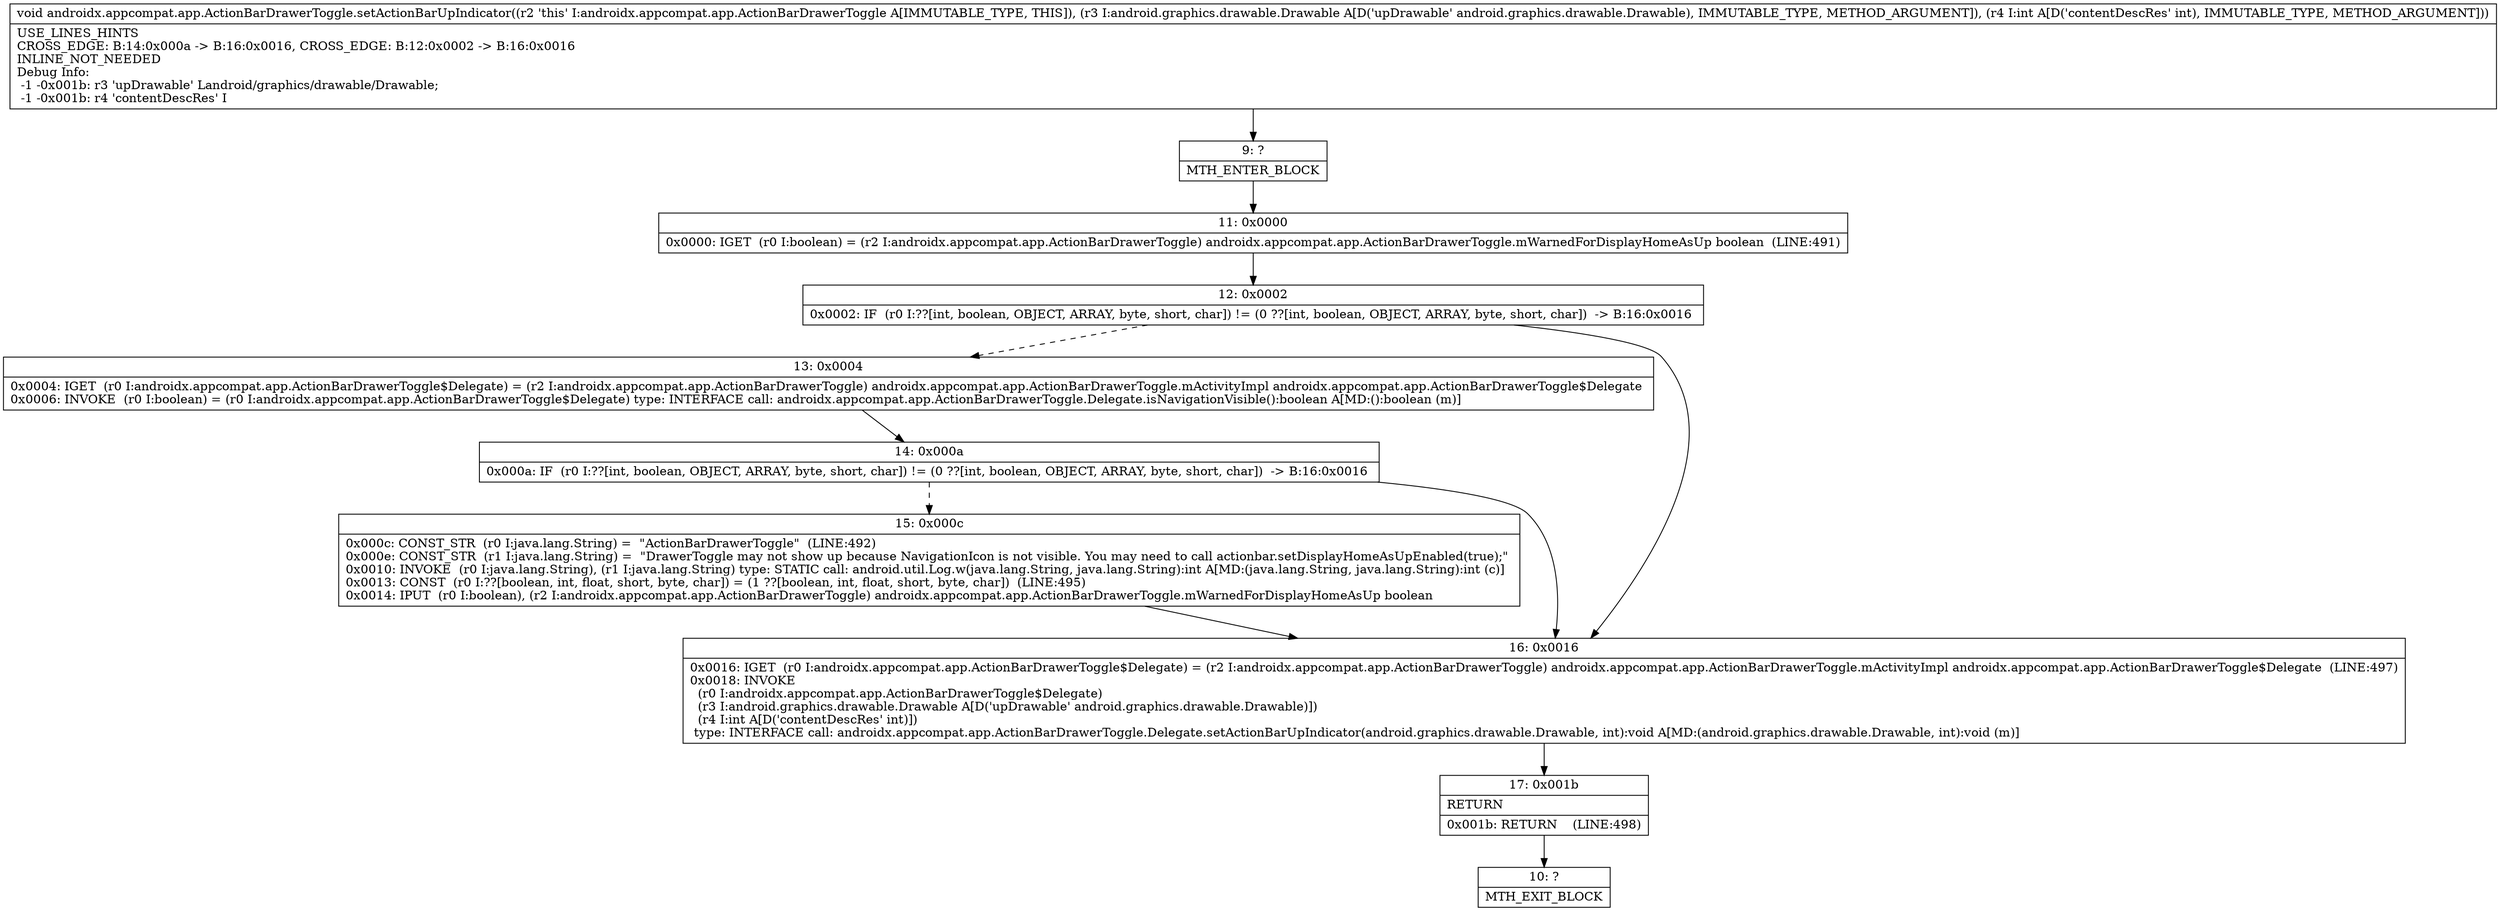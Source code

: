 digraph "CFG forandroidx.appcompat.app.ActionBarDrawerToggle.setActionBarUpIndicator(Landroid\/graphics\/drawable\/Drawable;I)V" {
Node_9 [shape=record,label="{9\:\ ?|MTH_ENTER_BLOCK\l}"];
Node_11 [shape=record,label="{11\:\ 0x0000|0x0000: IGET  (r0 I:boolean) = (r2 I:androidx.appcompat.app.ActionBarDrawerToggle) androidx.appcompat.app.ActionBarDrawerToggle.mWarnedForDisplayHomeAsUp boolean  (LINE:491)\l}"];
Node_12 [shape=record,label="{12\:\ 0x0002|0x0002: IF  (r0 I:??[int, boolean, OBJECT, ARRAY, byte, short, char]) != (0 ??[int, boolean, OBJECT, ARRAY, byte, short, char])  \-\> B:16:0x0016 \l}"];
Node_13 [shape=record,label="{13\:\ 0x0004|0x0004: IGET  (r0 I:androidx.appcompat.app.ActionBarDrawerToggle$Delegate) = (r2 I:androidx.appcompat.app.ActionBarDrawerToggle) androidx.appcompat.app.ActionBarDrawerToggle.mActivityImpl androidx.appcompat.app.ActionBarDrawerToggle$Delegate \l0x0006: INVOKE  (r0 I:boolean) = (r0 I:androidx.appcompat.app.ActionBarDrawerToggle$Delegate) type: INTERFACE call: androidx.appcompat.app.ActionBarDrawerToggle.Delegate.isNavigationVisible():boolean A[MD:():boolean (m)]\l}"];
Node_14 [shape=record,label="{14\:\ 0x000a|0x000a: IF  (r0 I:??[int, boolean, OBJECT, ARRAY, byte, short, char]) != (0 ??[int, boolean, OBJECT, ARRAY, byte, short, char])  \-\> B:16:0x0016 \l}"];
Node_15 [shape=record,label="{15\:\ 0x000c|0x000c: CONST_STR  (r0 I:java.lang.String) =  \"ActionBarDrawerToggle\"  (LINE:492)\l0x000e: CONST_STR  (r1 I:java.lang.String) =  \"DrawerToggle may not show up because NavigationIcon is not visible. You may need to call actionbar.setDisplayHomeAsUpEnabled(true);\" \l0x0010: INVOKE  (r0 I:java.lang.String), (r1 I:java.lang.String) type: STATIC call: android.util.Log.w(java.lang.String, java.lang.String):int A[MD:(java.lang.String, java.lang.String):int (c)]\l0x0013: CONST  (r0 I:??[boolean, int, float, short, byte, char]) = (1 ??[boolean, int, float, short, byte, char])  (LINE:495)\l0x0014: IPUT  (r0 I:boolean), (r2 I:androidx.appcompat.app.ActionBarDrawerToggle) androidx.appcompat.app.ActionBarDrawerToggle.mWarnedForDisplayHomeAsUp boolean \l}"];
Node_16 [shape=record,label="{16\:\ 0x0016|0x0016: IGET  (r0 I:androidx.appcompat.app.ActionBarDrawerToggle$Delegate) = (r2 I:androidx.appcompat.app.ActionBarDrawerToggle) androidx.appcompat.app.ActionBarDrawerToggle.mActivityImpl androidx.appcompat.app.ActionBarDrawerToggle$Delegate  (LINE:497)\l0x0018: INVOKE  \l  (r0 I:androidx.appcompat.app.ActionBarDrawerToggle$Delegate)\l  (r3 I:android.graphics.drawable.Drawable A[D('upDrawable' android.graphics.drawable.Drawable)])\l  (r4 I:int A[D('contentDescRes' int)])\l type: INTERFACE call: androidx.appcompat.app.ActionBarDrawerToggle.Delegate.setActionBarUpIndicator(android.graphics.drawable.Drawable, int):void A[MD:(android.graphics.drawable.Drawable, int):void (m)]\l}"];
Node_17 [shape=record,label="{17\:\ 0x001b|RETURN\l|0x001b: RETURN    (LINE:498)\l}"];
Node_10 [shape=record,label="{10\:\ ?|MTH_EXIT_BLOCK\l}"];
MethodNode[shape=record,label="{void androidx.appcompat.app.ActionBarDrawerToggle.setActionBarUpIndicator((r2 'this' I:androidx.appcompat.app.ActionBarDrawerToggle A[IMMUTABLE_TYPE, THIS]), (r3 I:android.graphics.drawable.Drawable A[D('upDrawable' android.graphics.drawable.Drawable), IMMUTABLE_TYPE, METHOD_ARGUMENT]), (r4 I:int A[D('contentDescRes' int), IMMUTABLE_TYPE, METHOD_ARGUMENT]))  | USE_LINES_HINTS\lCROSS_EDGE: B:14:0x000a \-\> B:16:0x0016, CROSS_EDGE: B:12:0x0002 \-\> B:16:0x0016\lINLINE_NOT_NEEDED\lDebug Info:\l  \-1 \-0x001b: r3 'upDrawable' Landroid\/graphics\/drawable\/Drawable;\l  \-1 \-0x001b: r4 'contentDescRes' I\l}"];
MethodNode -> Node_9;Node_9 -> Node_11;
Node_11 -> Node_12;
Node_12 -> Node_13[style=dashed];
Node_12 -> Node_16;
Node_13 -> Node_14;
Node_14 -> Node_15[style=dashed];
Node_14 -> Node_16;
Node_15 -> Node_16;
Node_16 -> Node_17;
Node_17 -> Node_10;
}

